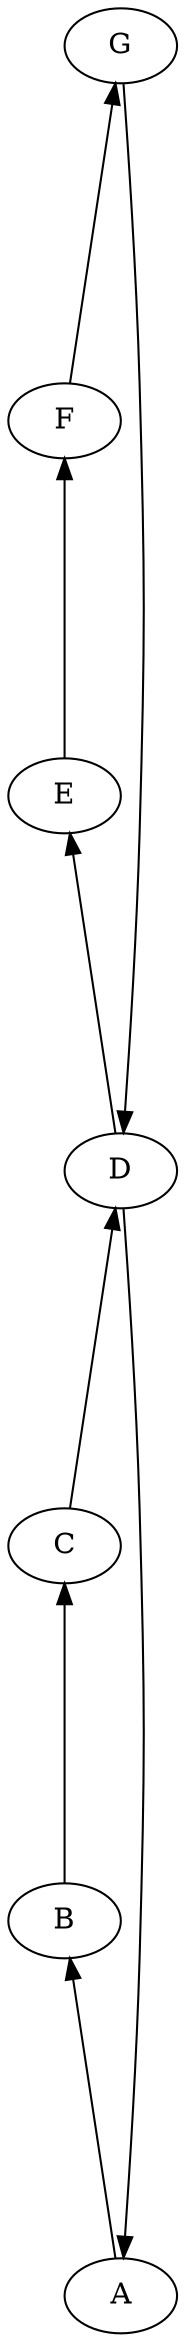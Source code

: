 digraph {
    ratio="compress"
    rankdir=BT
    ranksep="2.0 equally"
    
    A -> B
    B -> C
    C -> D
    D -> E
    E -> F
    F -> G

    D -> A
    G -> D
}
